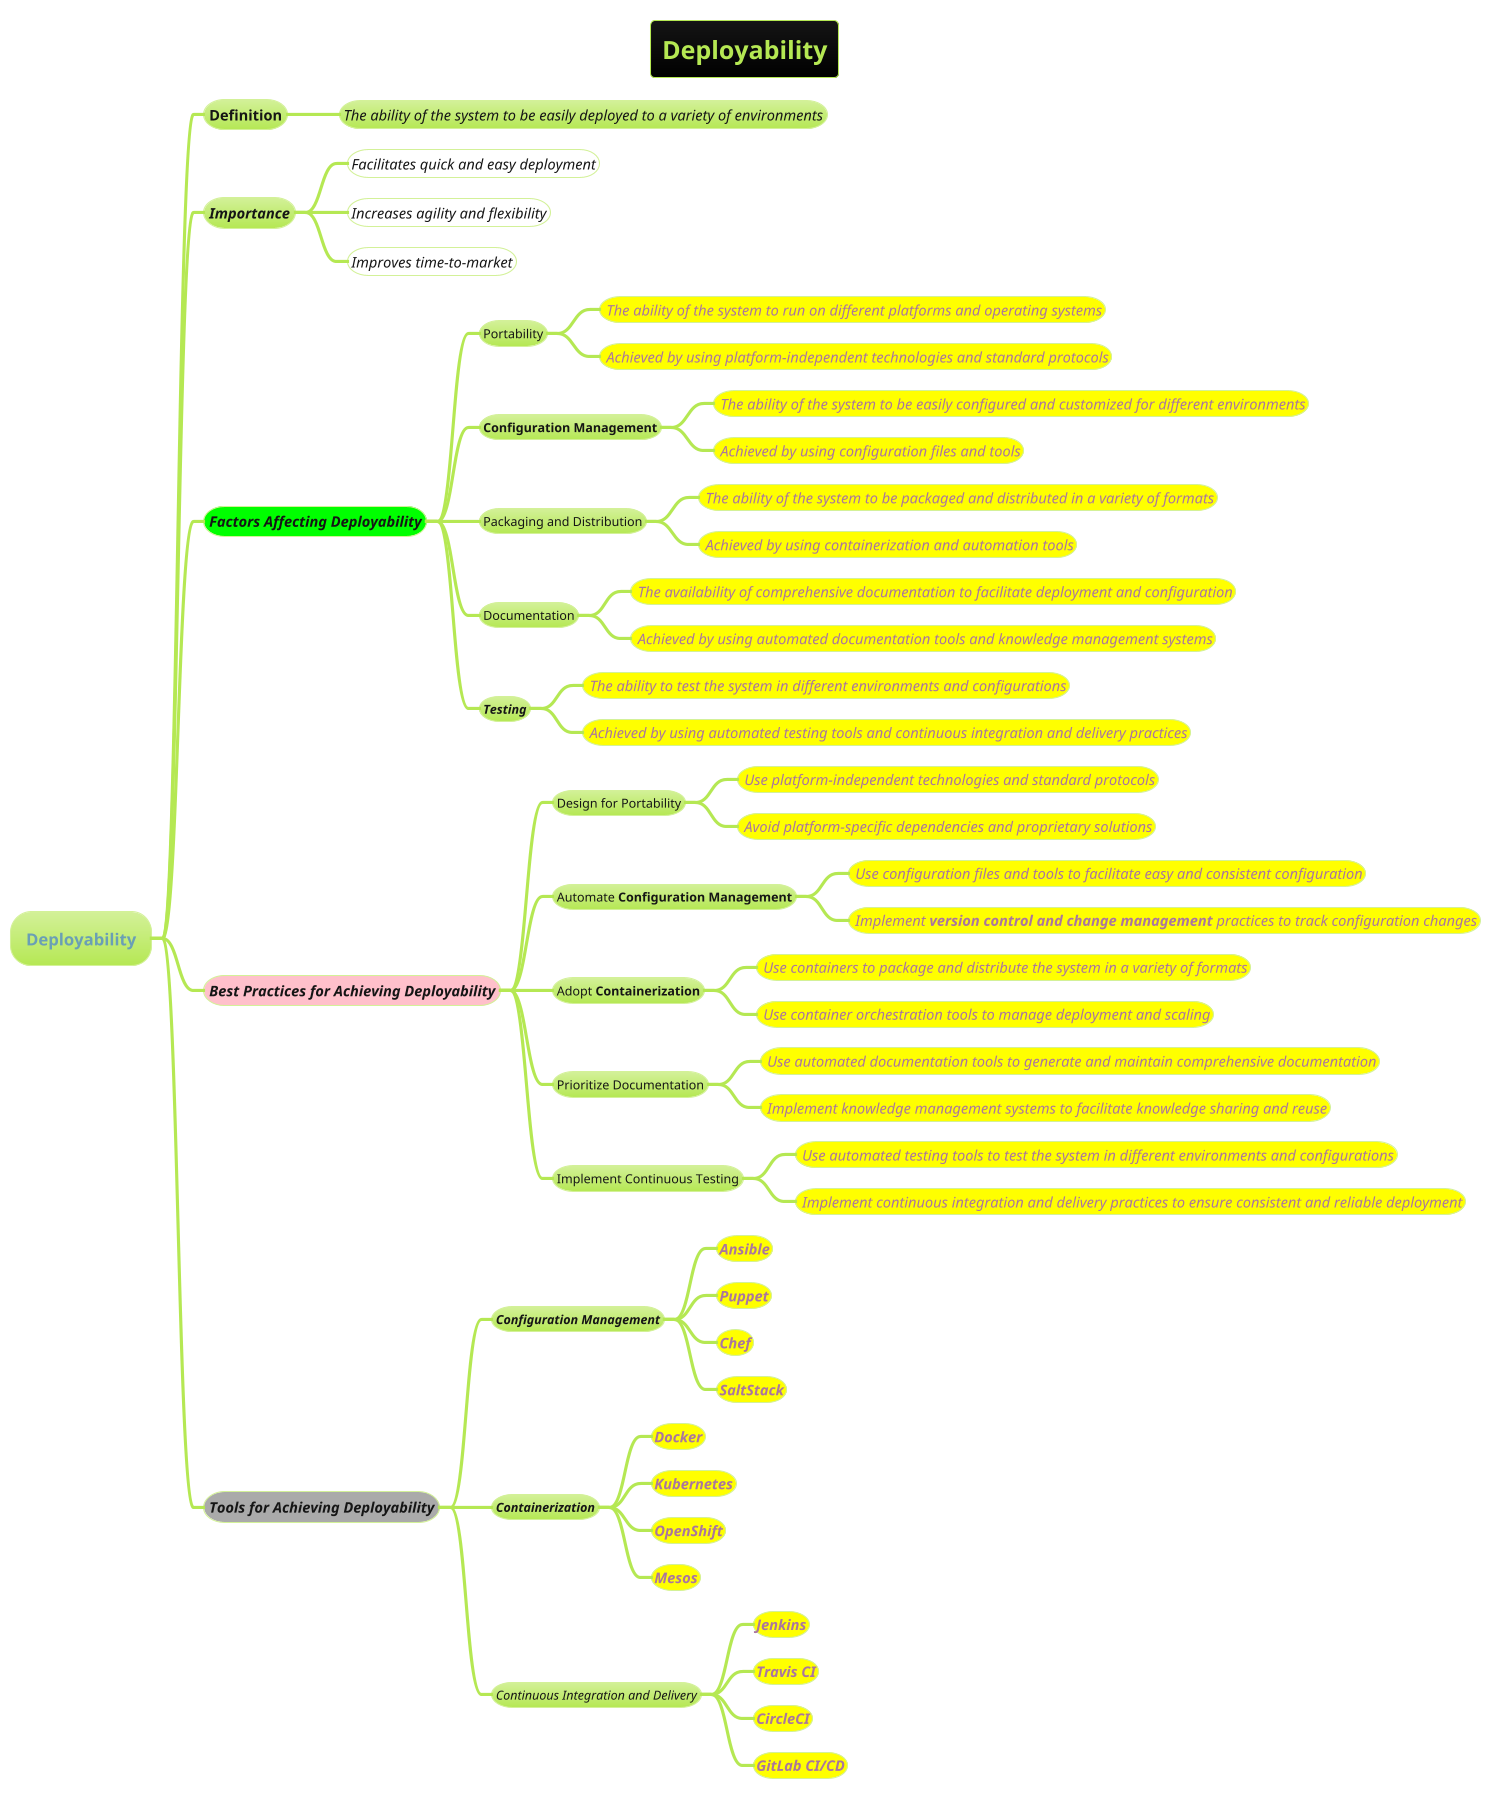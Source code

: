 @startmindmap
title = Deployability
!theme hacker

* Deployability
** Definition
*** ====<size:14>The ability of the system to be easily deployed to a variety of environments
** ====Importance
***[#white] ====<size:14>Facilitates quick and easy deployment
***[#white] ====<size:14>Increases agility and flexibility
***[#white] ====<size:14>Improves time-to-market
**[#lime] ====Factors Affecting Deployability
*** Portability
****[#yellow] ====<size:14> The ability of the system to run on different platforms and operating systems
****[#yellow] ====<size:14> Achieved by using platform-independent technologies and standard protocols
*** **Configuration Management**
****[#yellow] ====<size:14> The ability of the system to be easily configured and customized for different environments
****[#yellow] ====<size:14> Achieved by using configuration files and tools
*** Packaging and Distribution
****[#yellow] ====<size:14> The ability of the system to be packaged and distributed in a variety of formats
****[#yellow] ====<size:14> Achieved by using containerization and automation tools
*** Documentation
****[#yellow] ====<size:14> The availability of comprehensive documentation to facilitate deployment and configuration
****[#yellow] ====<size:14> Achieved by using automated documentation tools and knowledge management systems
*** ====**Testing**
****[#yellow] ====<size:14> The ability to test the system in different environments and configurations
****[#yellow] ====<size:14> Achieved by using automated testing tools and continuous integration and delivery practices
**[#pink] ====Best Practices for Achieving Deployability
*** Design for Portability
****[#yellow] ====<size:14> Use platform-independent technologies and standard protocols
****[#yellow] ====<size:14> Avoid platform-specific dependencies and proprietary solutions
*** Automate **Configuration Management**
****[#yellow] ====<size:14> Use configuration files and tools to facilitate easy and consistent configuration
****[#yellow] ====<size:14> Implement **version control and change management** practices to track configuration changes
*** Adopt **Containerization**
****[#yellow] ====<size:14> Use containers to package and distribute the system in a variety of formats
****[#yellow] ====<size:14> Use container orchestration tools to manage deployment and scaling
*** Prioritize Documentation
****[#yellow] ====<size:14> Use automated documentation tools to generate and maintain comprehensive documentation
****[#yellow] ====<size:14> Implement knowledge management systems to facilitate knowledge sharing and reuse
*** Implement Continuous Testing
****[#yellow] ====<size:14> Use automated testing tools to test the system in different environments and configurations
****[#yellow] ====<size:14> Implement continuous integration and delivery practices to ensure consistent and reliable deployment
**[#a] ====Tools for Achieving Deployability
*** ====**Configuration Management**
****[#yellow] ====<size:14>**Ansible**
****[#yellow] ====<size:14>**Puppet**
****[#yellow] ====<size:14>**Chef**
****[#yellow] ====<size:14>**SaltStack**
*** ====**Containerization**
****[#yellow] ====<size:14>**Docker**
****[#yellow] ====<size:14>**Kubernetes**
****[#yellow] ====<size:14>**OpenShift**
****[#yellow] ====<size:14>**Mesos**
*** ====Continuous Integration and Delivery
****[#yellow] ====<size:14>**Jenkins**
****[#yellow] ====<size:14>**Travis CI**
****[#yellow] ====<size:14>**CircleCI**
****[#yellow] ====<size:14>**GitLab CI/CD**
@endmindmap
